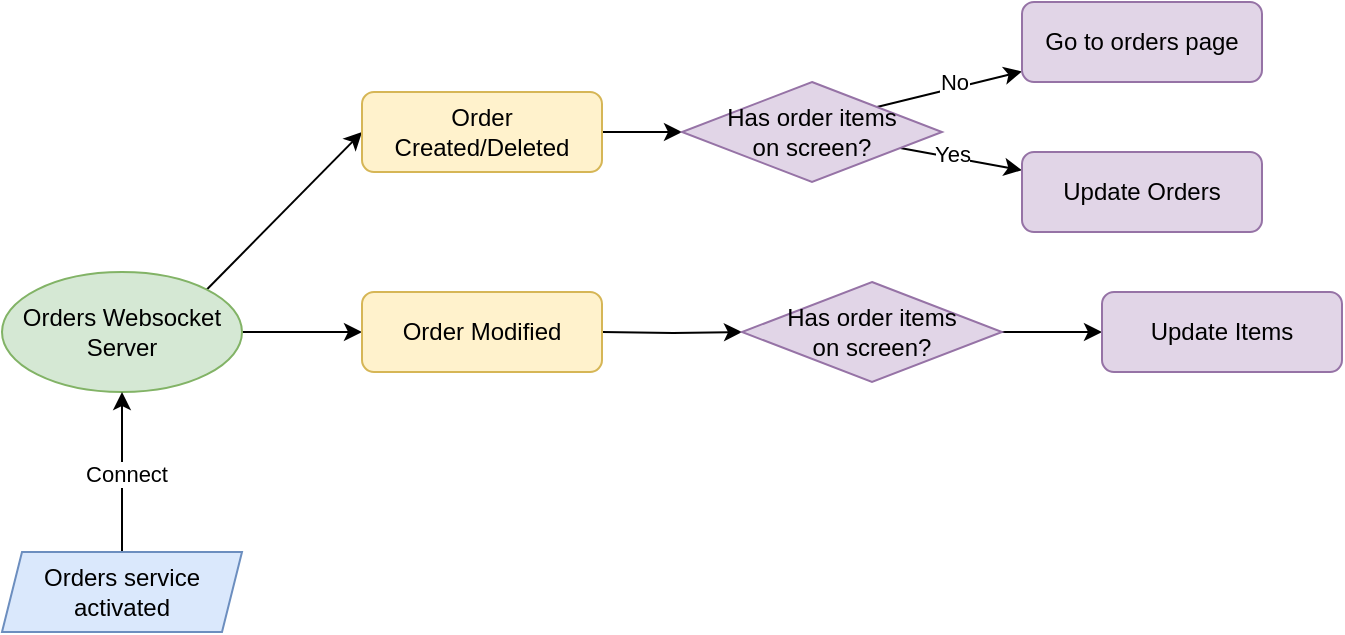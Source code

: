 <mxfile version="27.0.2">
  <diagram name="Page-1" id="yc0lAkpujbV6ybuho64b">
    <mxGraphModel dx="1426" dy="777" grid="1" gridSize="10" guides="1" tooltips="1" connect="1" arrows="1" fold="1" page="1" pageScale="1" pageWidth="850" pageHeight="1100" math="0" shadow="0">
      <root>
        <mxCell id="0" />
        <mxCell id="1" parent="0" />
        <mxCell id="CHRj8gSRsO-baydXpzYW-8" style="edgeStyle=orthogonalEdgeStyle;rounded=0;orthogonalLoop=1;jettySize=auto;html=1;entryX=0;entryY=0.5;entryDx=0;entryDy=0;" edge="1" parent="1" source="CHRj8gSRsO-baydXpzYW-1">
          <mxGeometry relative="1" as="geometry">
            <mxPoint x="380" y="250" as="targetPoint" />
          </mxGeometry>
        </mxCell>
        <mxCell id="CHRj8gSRsO-baydXpzYW-31" style="rounded=1;orthogonalLoop=1;jettySize=auto;html=1;exitX=1;exitY=0;exitDx=0;exitDy=0;entryX=0;entryY=0.5;entryDx=0;entryDy=0;strokeColor=default;" edge="1" parent="1" source="CHRj8gSRsO-baydXpzYW-1" target="CHRj8gSRsO-baydXpzYW-29">
          <mxGeometry relative="1" as="geometry" />
        </mxCell>
        <mxCell id="CHRj8gSRsO-baydXpzYW-1" value="Orders Websocket&lt;div&gt;Server&lt;/div&gt;" style="ellipse;whiteSpace=wrap;html=1;fillColor=#d5e8d4;strokeColor=#82b366;" vertex="1" parent="1">
          <mxGeometry x="200" y="220" width="120" height="60" as="geometry" />
        </mxCell>
        <mxCell id="CHRj8gSRsO-baydXpzYW-12" style="edgeStyle=orthogonalEdgeStyle;rounded=0;orthogonalLoop=1;jettySize=auto;html=1;entryX=0;entryY=0.5;entryDx=0;entryDy=0;" edge="1" parent="1" target="CHRj8gSRsO-baydXpzYW-15">
          <mxGeometry relative="1" as="geometry">
            <mxPoint x="500" y="250" as="sourcePoint" />
            <mxPoint x="560" y="250" as="targetPoint" />
          </mxGeometry>
        </mxCell>
        <mxCell id="CHRj8gSRsO-baydXpzYW-23" style="edgeStyle=orthogonalEdgeStyle;rounded=0;orthogonalLoop=1;jettySize=auto;html=1;exitX=1;exitY=0.5;exitDx=0;exitDy=0;entryX=0;entryY=0.5;entryDx=0;entryDy=0;" edge="1" parent="1" source="CHRj8gSRsO-baydXpzYW-15" target="CHRj8gSRsO-baydXpzYW-18">
          <mxGeometry relative="1" as="geometry" />
        </mxCell>
        <mxCell id="CHRj8gSRsO-baydXpzYW-15" value="Has order items&lt;br&gt;on screen?" style="rhombus;whiteSpace=wrap;html=1;fillColor=#e1d5e7;strokeColor=#9673a6;" vertex="1" parent="1">
          <mxGeometry x="570" y="225" width="130" height="50" as="geometry" />
        </mxCell>
        <mxCell id="CHRj8gSRsO-baydXpzYW-18" value="Update Items" style="rounded=1;whiteSpace=wrap;html=1;fillColor=#e1d5e7;strokeColor=#9673a6;" vertex="1" parent="1">
          <mxGeometry x="750" y="230" width="120" height="40" as="geometry" />
        </mxCell>
        <mxCell id="CHRj8gSRsO-baydXpzYW-24" value="Order Modified" style="rounded=1;whiteSpace=wrap;html=1;fillColor=#fff2cc;strokeColor=#d6b656;" vertex="1" parent="1">
          <mxGeometry x="380" y="230" width="120" height="40" as="geometry" />
        </mxCell>
        <mxCell id="CHRj8gSRsO-baydXpzYW-27" style="edgeStyle=orthogonalEdgeStyle;rounded=0;orthogonalLoop=1;jettySize=auto;html=1;entryX=0.5;entryY=1;entryDx=0;entryDy=0;" edge="1" parent="1" source="CHRj8gSRsO-baydXpzYW-26" target="CHRj8gSRsO-baydXpzYW-1">
          <mxGeometry relative="1" as="geometry" />
        </mxCell>
        <mxCell id="CHRj8gSRsO-baydXpzYW-28" value="Connect" style="edgeLabel;html=1;align=center;verticalAlign=middle;resizable=0;points=[];" vertex="1" connectable="0" parent="CHRj8gSRsO-baydXpzYW-27">
          <mxGeometry x="-0.013" y="-2" relative="1" as="geometry">
            <mxPoint as="offset" />
          </mxGeometry>
        </mxCell>
        <mxCell id="CHRj8gSRsO-baydXpzYW-26" value="Orders service activated" style="shape=parallelogram;perimeter=parallelogramPerimeter;whiteSpace=wrap;html=1;fixedSize=1;size=10;fillColor=#dae8fc;strokeColor=#6c8ebf;" vertex="1" parent="1">
          <mxGeometry x="200" y="360" width="120" height="40" as="geometry" />
        </mxCell>
        <mxCell id="CHRj8gSRsO-baydXpzYW-35" style="edgeStyle=none;rounded=0;orthogonalLoop=1;jettySize=auto;html=1;entryX=0;entryY=0.5;entryDx=0;entryDy=0;" edge="1" parent="1" source="CHRj8gSRsO-baydXpzYW-29" target="CHRj8gSRsO-baydXpzYW-32">
          <mxGeometry relative="1" as="geometry" />
        </mxCell>
        <mxCell id="CHRj8gSRsO-baydXpzYW-29" value="Order Created/Deleted" style="rounded=1;whiteSpace=wrap;html=1;fillColor=#fff2cc;strokeColor=#d6b656;" vertex="1" parent="1">
          <mxGeometry x="380" y="130" width="120" height="40" as="geometry" />
        </mxCell>
        <mxCell id="CHRj8gSRsO-baydXpzYW-36" style="edgeStyle=none;rounded=0;orthogonalLoop=1;jettySize=auto;html=1;" edge="1" parent="1" source="CHRj8gSRsO-baydXpzYW-32" target="CHRj8gSRsO-baydXpzYW-34">
          <mxGeometry relative="1" as="geometry" />
        </mxCell>
        <mxCell id="CHRj8gSRsO-baydXpzYW-41" value="Yes" style="edgeLabel;html=1;align=center;verticalAlign=middle;resizable=0;points=[];" vertex="1" connectable="0" parent="CHRj8gSRsO-baydXpzYW-36">
          <mxGeometry x="-0.16" y="2" relative="1" as="geometry">
            <mxPoint as="offset" />
          </mxGeometry>
        </mxCell>
        <mxCell id="CHRj8gSRsO-baydXpzYW-38" style="edgeStyle=none;rounded=0;orthogonalLoop=1;jettySize=auto;html=1;exitX=1;exitY=0;exitDx=0;exitDy=0;" edge="1" parent="1" source="CHRj8gSRsO-baydXpzYW-32" target="CHRj8gSRsO-baydXpzYW-37">
          <mxGeometry relative="1" as="geometry" />
        </mxCell>
        <mxCell id="CHRj8gSRsO-baydXpzYW-40" value="No" style="edgeLabel;html=1;align=center;verticalAlign=middle;resizable=0;points=[];" vertex="1" connectable="0" parent="CHRj8gSRsO-baydXpzYW-38">
          <mxGeometry x="0.082" y="3" relative="1" as="geometry">
            <mxPoint as="offset" />
          </mxGeometry>
        </mxCell>
        <mxCell id="CHRj8gSRsO-baydXpzYW-32" value="Has order items&lt;br&gt;on screen?" style="rhombus;whiteSpace=wrap;html=1;fillColor=#e1d5e7;strokeColor=#9673a6;" vertex="1" parent="1">
          <mxGeometry x="540" y="125" width="130" height="50" as="geometry" />
        </mxCell>
        <mxCell id="CHRj8gSRsO-baydXpzYW-34" value="Update Orders" style="rounded=1;whiteSpace=wrap;html=1;fillColor=#e1d5e7;strokeColor=#9673a6;" vertex="1" parent="1">
          <mxGeometry x="710" y="160" width="120" height="40" as="geometry" />
        </mxCell>
        <mxCell id="CHRj8gSRsO-baydXpzYW-37" value="Go to orders page" style="rounded=1;whiteSpace=wrap;html=1;fillColor=#e1d5e7;strokeColor=#9673a6;" vertex="1" parent="1">
          <mxGeometry x="710" y="85" width="120" height="40" as="geometry" />
        </mxCell>
      </root>
    </mxGraphModel>
  </diagram>
</mxfile>
